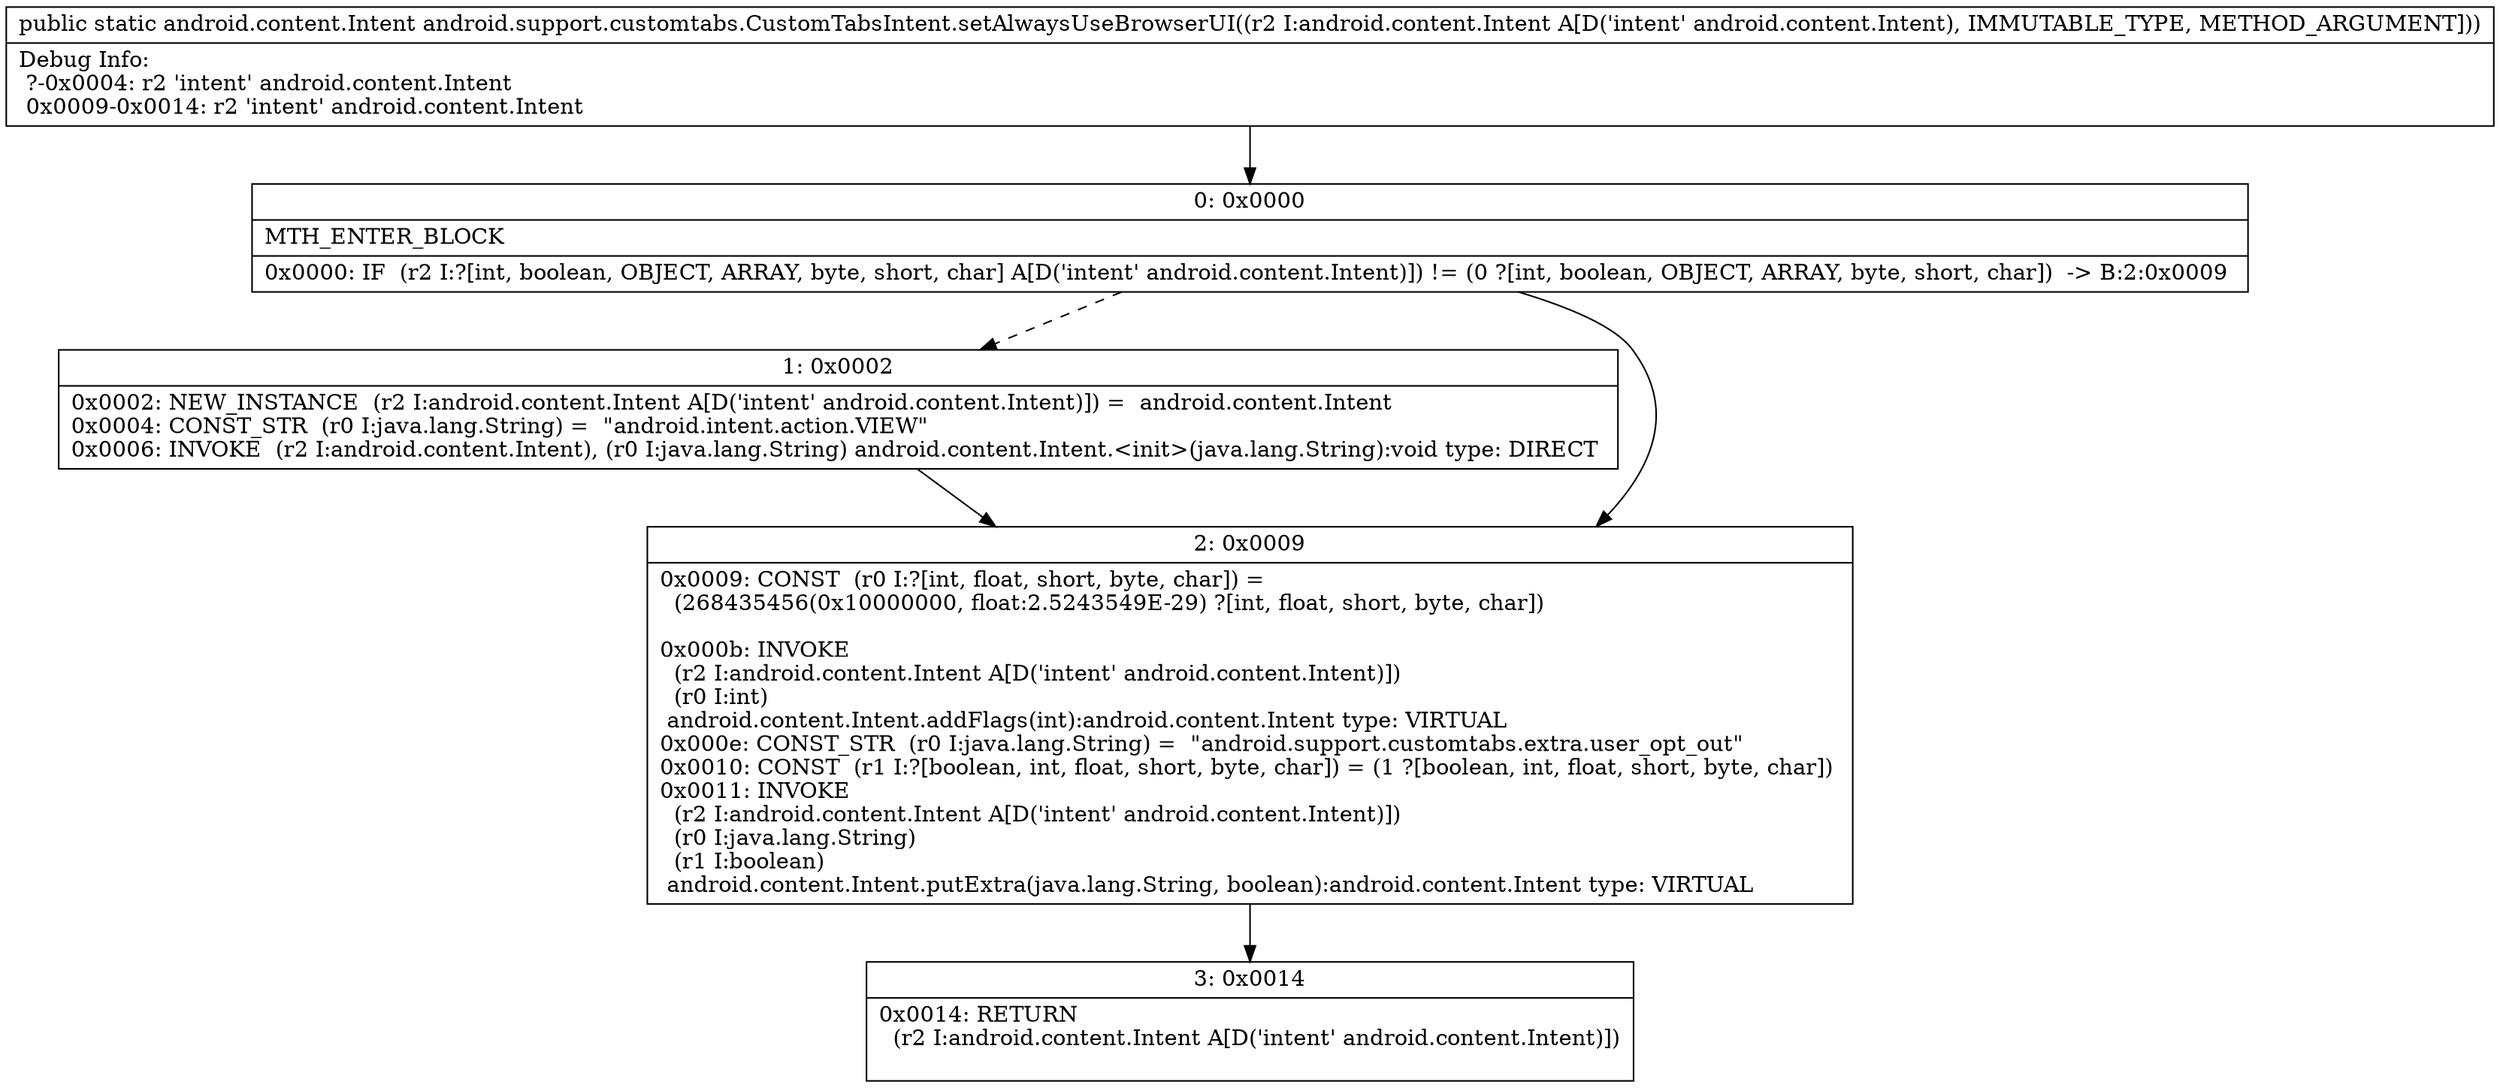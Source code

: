 digraph "CFG forandroid.support.customtabs.CustomTabsIntent.setAlwaysUseBrowserUI(Landroid\/content\/Intent;)Landroid\/content\/Intent;" {
Node_0 [shape=record,label="{0\:\ 0x0000|MTH_ENTER_BLOCK\l|0x0000: IF  (r2 I:?[int, boolean, OBJECT, ARRAY, byte, short, char] A[D('intent' android.content.Intent)]) != (0 ?[int, boolean, OBJECT, ARRAY, byte, short, char])  \-\> B:2:0x0009 \l}"];
Node_1 [shape=record,label="{1\:\ 0x0002|0x0002: NEW_INSTANCE  (r2 I:android.content.Intent A[D('intent' android.content.Intent)]) =  android.content.Intent \l0x0004: CONST_STR  (r0 I:java.lang.String) =  \"android.intent.action.VIEW\" \l0x0006: INVOKE  (r2 I:android.content.Intent), (r0 I:java.lang.String) android.content.Intent.\<init\>(java.lang.String):void type: DIRECT \l}"];
Node_2 [shape=record,label="{2\:\ 0x0009|0x0009: CONST  (r0 I:?[int, float, short, byte, char]) = \l  (268435456(0x10000000, float:2.5243549E\-29) ?[int, float, short, byte, char])\l \l0x000b: INVOKE  \l  (r2 I:android.content.Intent A[D('intent' android.content.Intent)])\l  (r0 I:int)\l android.content.Intent.addFlags(int):android.content.Intent type: VIRTUAL \l0x000e: CONST_STR  (r0 I:java.lang.String) =  \"android.support.customtabs.extra.user_opt_out\" \l0x0010: CONST  (r1 I:?[boolean, int, float, short, byte, char]) = (1 ?[boolean, int, float, short, byte, char]) \l0x0011: INVOKE  \l  (r2 I:android.content.Intent A[D('intent' android.content.Intent)])\l  (r0 I:java.lang.String)\l  (r1 I:boolean)\l android.content.Intent.putExtra(java.lang.String, boolean):android.content.Intent type: VIRTUAL \l}"];
Node_3 [shape=record,label="{3\:\ 0x0014|0x0014: RETURN  \l  (r2 I:android.content.Intent A[D('intent' android.content.Intent)])\l \l}"];
MethodNode[shape=record,label="{public static android.content.Intent android.support.customtabs.CustomTabsIntent.setAlwaysUseBrowserUI((r2 I:android.content.Intent A[D('intent' android.content.Intent), IMMUTABLE_TYPE, METHOD_ARGUMENT]))  | Debug Info:\l  ?\-0x0004: r2 'intent' android.content.Intent\l  0x0009\-0x0014: r2 'intent' android.content.Intent\l}"];
MethodNode -> Node_0;
Node_0 -> Node_1[style=dashed];
Node_0 -> Node_2;
Node_1 -> Node_2;
Node_2 -> Node_3;
}

